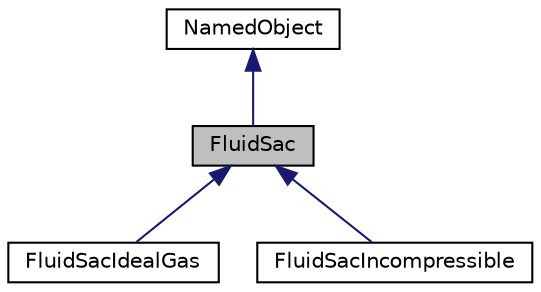 digraph "FluidSac"
{
 // LATEX_PDF_SIZE
  edge [fontname="Helvetica",fontsize="10",labelfontname="Helvetica",labelfontsize="10"];
  node [fontname="Helvetica",fontsize="10",shape=record];
  Node1 [label="FluidSac",height=0.2,width=0.4,color="black", fillcolor="grey75", style="filled", fontcolor="black",tooltip=" "];
  Node2 -> Node1 [dir="back",color="midnightblue",fontsize="10",style="solid"];
  Node2 [label="NamedObject",height=0.2,width=0.4,color="black", fillcolor="white", style="filled",URL="$classNamedObject.html",tooltip=" "];
  Node1 -> Node3 [dir="back",color="midnightblue",fontsize="10",style="solid"];
  Node3 [label="FluidSacIdealGas",height=0.2,width=0.4,color="black", fillcolor="white", style="filled",URL="$classFluidSacIdealGas.html",tooltip=" "];
  Node1 -> Node4 [dir="back",color="midnightblue",fontsize="10",style="solid"];
  Node4 [label="FluidSacIncompressible",height=0.2,width=0.4,color="black", fillcolor="white", style="filled",URL="$classFluidSacIncompressible.html",tooltip=" "];
}
